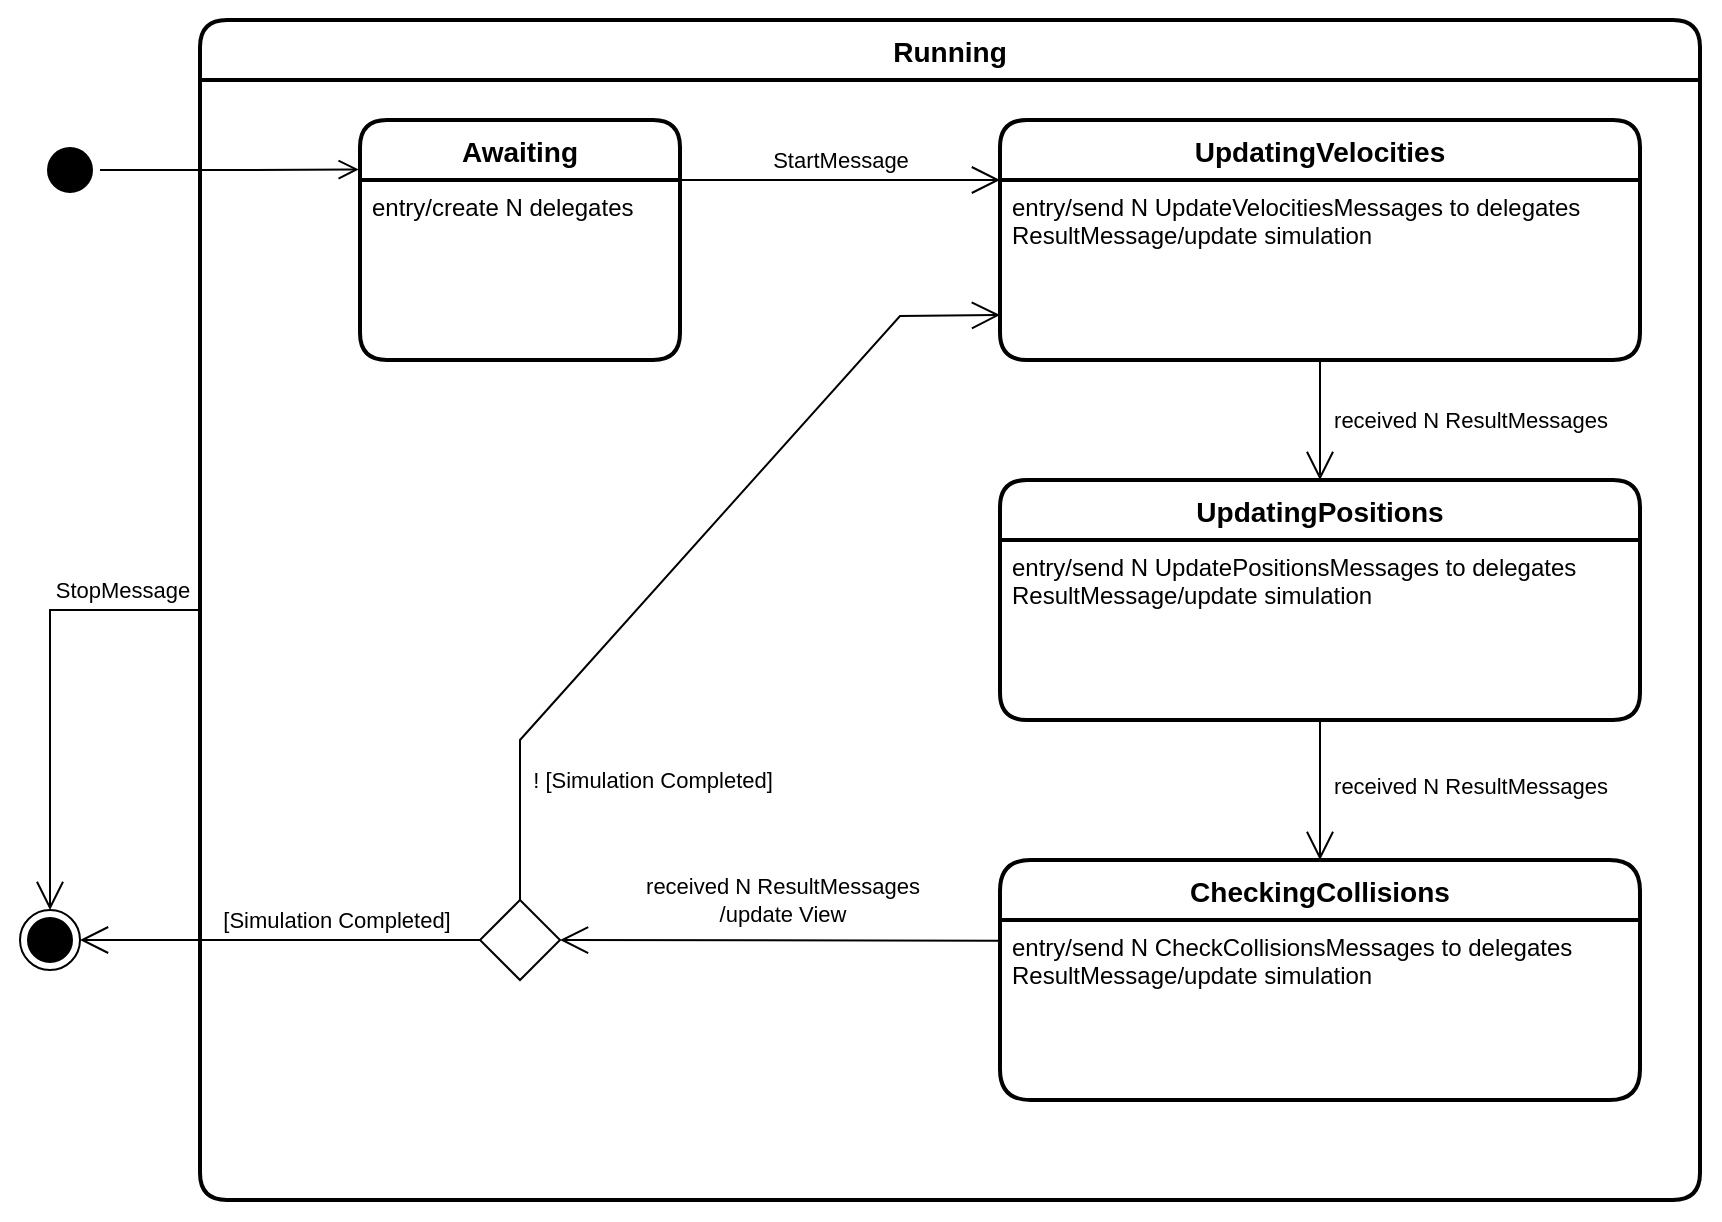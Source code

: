 <mxfile version="20.2.8" type="device"><diagram id="R4HrXD3nMcfoNLjZabyK" name="Pagina-1"><mxGraphModel dx="813" dy="476" grid="1" gridSize="10" guides="1" tooltips="1" connect="1" arrows="1" fold="1" page="1" pageScale="1" pageWidth="827" pageHeight="1169" math="0" shadow="0"><root><mxCell id="0"/><mxCell id="1" parent="0"/><mxCell id="2ZZJykHP9UzISyzbS-Fn-31" value="" style="rounded=0;whiteSpace=wrap;html=1;strokeColor=none;" parent="1" vertex="1"><mxGeometry x="150" y="290" width="860" height="610" as="geometry"/></mxCell><mxCell id="2ZZJykHP9UzISyzbS-Fn-2" value="Awaiting" style="swimlane;childLayout=stackLayout;horizontal=1;startSize=30;horizontalStack=0;rounded=1;fontSize=14;fontStyle=1;strokeWidth=2;resizeParent=0;resizeLast=1;shadow=0;dashed=0;align=center;" parent="1" vertex="1"><mxGeometry x="330" y="350" width="160" height="120" as="geometry"/></mxCell><mxCell id="2ZZJykHP9UzISyzbS-Fn-3" value="entry/create N delegates" style="align=left;strokeColor=none;fillColor=none;spacingLeft=4;fontSize=12;verticalAlign=top;resizable=0;rotatable=0;part=1;" parent="2ZZJykHP9UzISyzbS-Fn-2" vertex="1"><mxGeometry y="30" width="160" height="90" as="geometry"/></mxCell><mxCell id="2ZZJykHP9UzISyzbS-Fn-4" value="" style="ellipse;html=1;shape=startState;fillColor=#000000;strokeColor=#000000;rotation=0;" parent="1" vertex="1"><mxGeometry x="170" y="360" width="30" height="30" as="geometry"/></mxCell><mxCell id="2ZZJykHP9UzISyzbS-Fn-5" value="" style="edgeStyle=orthogonalEdgeStyle;html=1;verticalAlign=bottom;endArrow=open;endSize=8;strokeColor=#000000;rounded=0;entryX=-0.004;entryY=0.206;entryDx=0;entryDy=0;entryPerimeter=0;" parent="1" source="2ZZJykHP9UzISyzbS-Fn-4" target="2ZZJykHP9UzISyzbS-Fn-2" edge="1"><mxGeometry relative="1" as="geometry"><mxPoint x="280" y="375" as="targetPoint"/></mxGeometry></mxCell><mxCell id="2ZZJykHP9UzISyzbS-Fn-6" value="" style="ellipse;html=1;shape=endState;fillColor=#000000;strokeColor=#000000;" parent="1" vertex="1"><mxGeometry x="160" y="745" width="30" height="30" as="geometry"/></mxCell><mxCell id="2ZZJykHP9UzISyzbS-Fn-7" value="Running" style="swimlane;childLayout=stackLayout;horizontal=1;startSize=30;horizontalStack=0;rounded=1;fontSize=14;fontStyle=1;strokeWidth=2;resizeParent=0;resizeLast=1;shadow=0;dashed=0;align=center;strokeColor=#000000;" parent="1" vertex="1"><mxGeometry x="250" y="300" width="750" height="590" as="geometry"><mxRectangle x="130" y="130" width="90" height="30" as="alternateBounds"/></mxGeometry></mxCell><mxCell id="2ZZJykHP9UzISyzbS-Fn-9" value="UpdatingVelocities" style="swimlane;childLayout=stackLayout;horizontal=1;startSize=30;horizontalStack=0;rounded=1;fontSize=14;fontStyle=1;strokeWidth=2;resizeParent=0;resizeLast=1;shadow=0;dashed=0;align=center;" parent="1" vertex="1"><mxGeometry x="650" y="350" width="320" height="120" as="geometry"/></mxCell><mxCell id="2ZZJykHP9UzISyzbS-Fn-10" value="entry/send N UpdateVelocitiesMessages to delegates&#10;ResultMessage/update simulation" style="align=left;strokeColor=none;fillColor=none;spacingLeft=4;fontSize=12;verticalAlign=top;resizable=0;rotatable=0;part=1;" parent="2ZZJykHP9UzISyzbS-Fn-9" vertex="1"><mxGeometry y="30" width="320" height="90" as="geometry"/></mxCell><mxCell id="2ZZJykHP9UzISyzbS-Fn-12" value="UpdatingPositions" style="swimlane;childLayout=stackLayout;horizontal=1;startSize=30;horizontalStack=0;rounded=1;fontSize=14;fontStyle=1;strokeWidth=2;resizeParent=0;resizeLast=1;shadow=0;dashed=0;align=center;" parent="1" vertex="1"><mxGeometry x="650" y="530" width="320" height="120" as="geometry"/></mxCell><mxCell id="2ZZJykHP9UzISyzbS-Fn-13" value="entry/send N UpdatePositionsMessages to delegates&#10;ResultMessage/update simulation" style="align=left;strokeColor=none;fillColor=none;spacingLeft=4;fontSize=12;verticalAlign=top;resizable=0;rotatable=0;part=1;" parent="2ZZJykHP9UzISyzbS-Fn-12" vertex="1"><mxGeometry y="30" width="320" height="90" as="geometry"/></mxCell><mxCell id="2ZZJykHP9UzISyzbS-Fn-14" value="CheckingCollisions" style="swimlane;childLayout=stackLayout;horizontal=1;startSize=30;horizontalStack=0;rounded=1;fontSize=14;fontStyle=1;strokeWidth=2;resizeParent=0;resizeLast=1;shadow=0;dashed=0;align=center;arcSize=17;" parent="1" vertex="1"><mxGeometry x="650" y="720" width="320" height="120" as="geometry"/></mxCell><mxCell id="2ZZJykHP9UzISyzbS-Fn-15" value="entry/send N CheckCollisionsMessages to delegates&#10;ResultMessage/update simulation" style="align=left;strokeColor=none;fillColor=none;spacingLeft=4;fontSize=12;verticalAlign=top;resizable=0;rotatable=0;part=1;" parent="2ZZJykHP9UzISyzbS-Fn-14" vertex="1"><mxGeometry y="30" width="320" height="90" as="geometry"/></mxCell><mxCell id="2ZZJykHP9UzISyzbS-Fn-16" value="" style="endArrow=open;endFill=1;endSize=12;html=1;rounded=0;strokeColor=#000000;exitX=1;exitY=0;exitDx=0;exitDy=0;entryX=0;entryY=0;entryDx=0;entryDy=0;" parent="1" source="2ZZJykHP9UzISyzbS-Fn-3" target="2ZZJykHP9UzISyzbS-Fn-10" edge="1"><mxGeometry width="160" relative="1" as="geometry"><mxPoint x="440" y="350" as="sourcePoint"/><mxPoint x="600" y="350" as="targetPoint"/></mxGeometry></mxCell><mxCell id="2ZZJykHP9UzISyzbS-Fn-17" value="StartMessage" style="edgeLabel;html=1;align=center;verticalAlign=middle;resizable=0;points=[];" parent="2ZZJykHP9UzISyzbS-Fn-16" vertex="1" connectable="0"><mxGeometry x="-0.146" y="1" relative="1" as="geometry"><mxPoint x="11" y="-9" as="offset"/></mxGeometry></mxCell><mxCell id="2ZZJykHP9UzISyzbS-Fn-18" value="" style="endArrow=open;endFill=1;endSize=12;html=1;rounded=0;strokeColor=#000000;exitX=0.5;exitY=1;exitDx=0;exitDy=0;entryX=0.5;entryY=0;entryDx=0;entryDy=0;" parent="1" source="2ZZJykHP9UzISyzbS-Fn-10" target="2ZZJykHP9UzISyzbS-Fn-12" edge="1"><mxGeometry width="160" relative="1" as="geometry"><mxPoint x="470" y="560" as="sourcePoint"/><mxPoint x="630" y="560" as="targetPoint"/></mxGeometry></mxCell><mxCell id="2ZZJykHP9UzISyzbS-Fn-19" value="received N ResultMessages" style="edgeLabel;html=1;align=center;verticalAlign=middle;resizable=0;points=[];" parent="2ZZJykHP9UzISyzbS-Fn-18" vertex="1" connectable="0"><mxGeometry x="-0.317" y="1" relative="1" as="geometry"><mxPoint x="74" y="9" as="offset"/></mxGeometry></mxCell><mxCell id="2ZZJykHP9UzISyzbS-Fn-20" value="" style="endArrow=open;endFill=1;endSize=12;html=1;rounded=0;strokeColor=#000000;exitX=0.5;exitY=1;exitDx=0;exitDy=0;entryX=0.5;entryY=0;entryDx=0;entryDy=0;" parent="1" source="2ZZJykHP9UzISyzbS-Fn-13" target="2ZZJykHP9UzISyzbS-Fn-14" edge="1"><mxGeometry width="160" relative="1" as="geometry"><mxPoint x="580" y="620" as="sourcePoint"/><mxPoint x="810" y="700" as="targetPoint"/></mxGeometry></mxCell><mxCell id="2ZZJykHP9UzISyzbS-Fn-21" value="received N ResultMessages" style="edgeLabel;html=1;align=center;verticalAlign=middle;resizable=0;points=[];" parent="2ZZJykHP9UzISyzbS-Fn-20" vertex="1" connectable="0"><mxGeometry x="-0.317" y="1" relative="1" as="geometry"><mxPoint x="74" y="9" as="offset"/></mxGeometry></mxCell><mxCell id="2ZZJykHP9UzISyzbS-Fn-22" value="" style="rhombus;whiteSpace=wrap;html=1;strokeColor=#000000;" parent="1" vertex="1"><mxGeometry x="390" y="740" width="40" height="40" as="geometry"/></mxCell><mxCell id="2ZZJykHP9UzISyzbS-Fn-23" value="" style="endArrow=open;endFill=1;endSize=12;html=1;rounded=0;strokeColor=#000000;entryX=1;entryY=0.5;entryDx=0;entryDy=0;exitX=-0.002;exitY=0.115;exitDx=0;exitDy=0;exitPerimeter=0;" parent="1" source="2ZZJykHP9UzISyzbS-Fn-15" target="2ZZJykHP9UzISyzbS-Fn-22" edge="1"><mxGeometry width="160" relative="1" as="geometry"><mxPoint x="630" y="760" as="sourcePoint"/><mxPoint x="500" y="710" as="targetPoint"/></mxGeometry></mxCell><mxCell id="2ZZJykHP9UzISyzbS-Fn-24" value="received N ResultMessages&lt;br&gt;/update View" style="edgeLabel;html=1;align=center;verticalAlign=middle;resizable=0;points=[];" parent="2ZZJykHP9UzISyzbS-Fn-23" vertex="1" connectable="0"><mxGeometry x="-0.317" y="1" relative="1" as="geometry"><mxPoint x="-34" y="-21" as="offset"/></mxGeometry></mxCell><mxCell id="2ZZJykHP9UzISyzbS-Fn-25" value="" style="endArrow=open;endFill=1;endSize=12;html=1;rounded=0;strokeColor=#000000;exitX=0;exitY=0.5;exitDx=0;exitDy=0;entryX=1;entryY=0.5;entryDx=0;entryDy=0;" parent="1" source="2ZZJykHP9UzISyzbS-Fn-22" target="2ZZJykHP9UzISyzbS-Fn-6" edge="1"><mxGeometry width="160" relative="1" as="geometry"><mxPoint x="320" y="640" as="sourcePoint"/><mxPoint x="230" y="760" as="targetPoint"/></mxGeometry></mxCell><mxCell id="2ZZJykHP9UzISyzbS-Fn-26" value="[Simulation Completed]" style="edgeLabel;html=1;align=center;verticalAlign=middle;resizable=0;points=[];" parent="2ZZJykHP9UzISyzbS-Fn-25" vertex="1" connectable="0"><mxGeometry x="-0.4" y="2" relative="1" as="geometry"><mxPoint x="-12" y="-12" as="offset"/></mxGeometry></mxCell><mxCell id="2ZZJykHP9UzISyzbS-Fn-27" value="" style="endArrow=open;endFill=1;endSize=12;html=1;rounded=0;strokeColor=#000000;exitX=0.5;exitY=0;exitDx=0;exitDy=0;entryX=0;entryY=0.75;entryDx=0;entryDy=0;" parent="1" source="2ZZJykHP9UzISyzbS-Fn-22" target="2ZZJykHP9UzISyzbS-Fn-10" edge="1"><mxGeometry width="160" relative="1" as="geometry"><mxPoint x="420" y="530" as="sourcePoint"/><mxPoint x="580" y="530" as="targetPoint"/><Array as="points"><mxPoint x="410" y="660"/><mxPoint x="600" y="448"/></Array></mxGeometry></mxCell><mxCell id="2ZZJykHP9UzISyzbS-Fn-28" value="! [Simulation Completed]" style="edgeLabel;html=1;align=center;verticalAlign=middle;resizable=0;points=[];" parent="2ZZJykHP9UzISyzbS-Fn-27" vertex="1" connectable="0"><mxGeometry x="0.072" y="-3" relative="1" as="geometry"><mxPoint x="-32" y="124" as="offset"/></mxGeometry></mxCell><mxCell id="2ZZJykHP9UzISyzbS-Fn-29" value="" style="endArrow=open;endFill=1;endSize=12;html=1;rounded=0;strokeColor=#000000;exitX=0;exitY=0.5;exitDx=0;exitDy=0;entryX=0.5;entryY=0;entryDx=0;entryDy=0;" parent="1" source="2ZZJykHP9UzISyzbS-Fn-7" target="2ZZJykHP9UzISyzbS-Fn-6" edge="1"><mxGeometry width="160" relative="1" as="geometry"><mxPoint x="420" y="630" as="sourcePoint"/><mxPoint x="580" y="630" as="targetPoint"/><Array as="points"><mxPoint x="175" y="595"/></Array></mxGeometry></mxCell><mxCell id="2ZZJykHP9UzISyzbS-Fn-30" value="StopMessage" style="edgeLabel;html=1;align=center;verticalAlign=middle;resizable=0;points=[];" parent="2ZZJykHP9UzISyzbS-Fn-29" vertex="1" connectable="0"><mxGeometry x="-0.489" y="4" relative="1" as="geometry"><mxPoint x="18" y="-14" as="offset"/></mxGeometry></mxCell></root></mxGraphModel></diagram></mxfile>